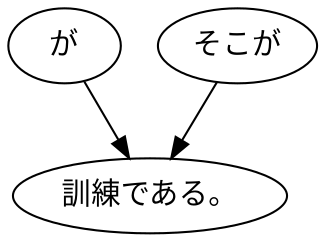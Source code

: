 digraph graph5748 {
	node0 [label="が"];
	node1 [label="そこが"];
	node2 [label="訓練である。"];
	node0 -> node2;
	node1 -> node2;
}
